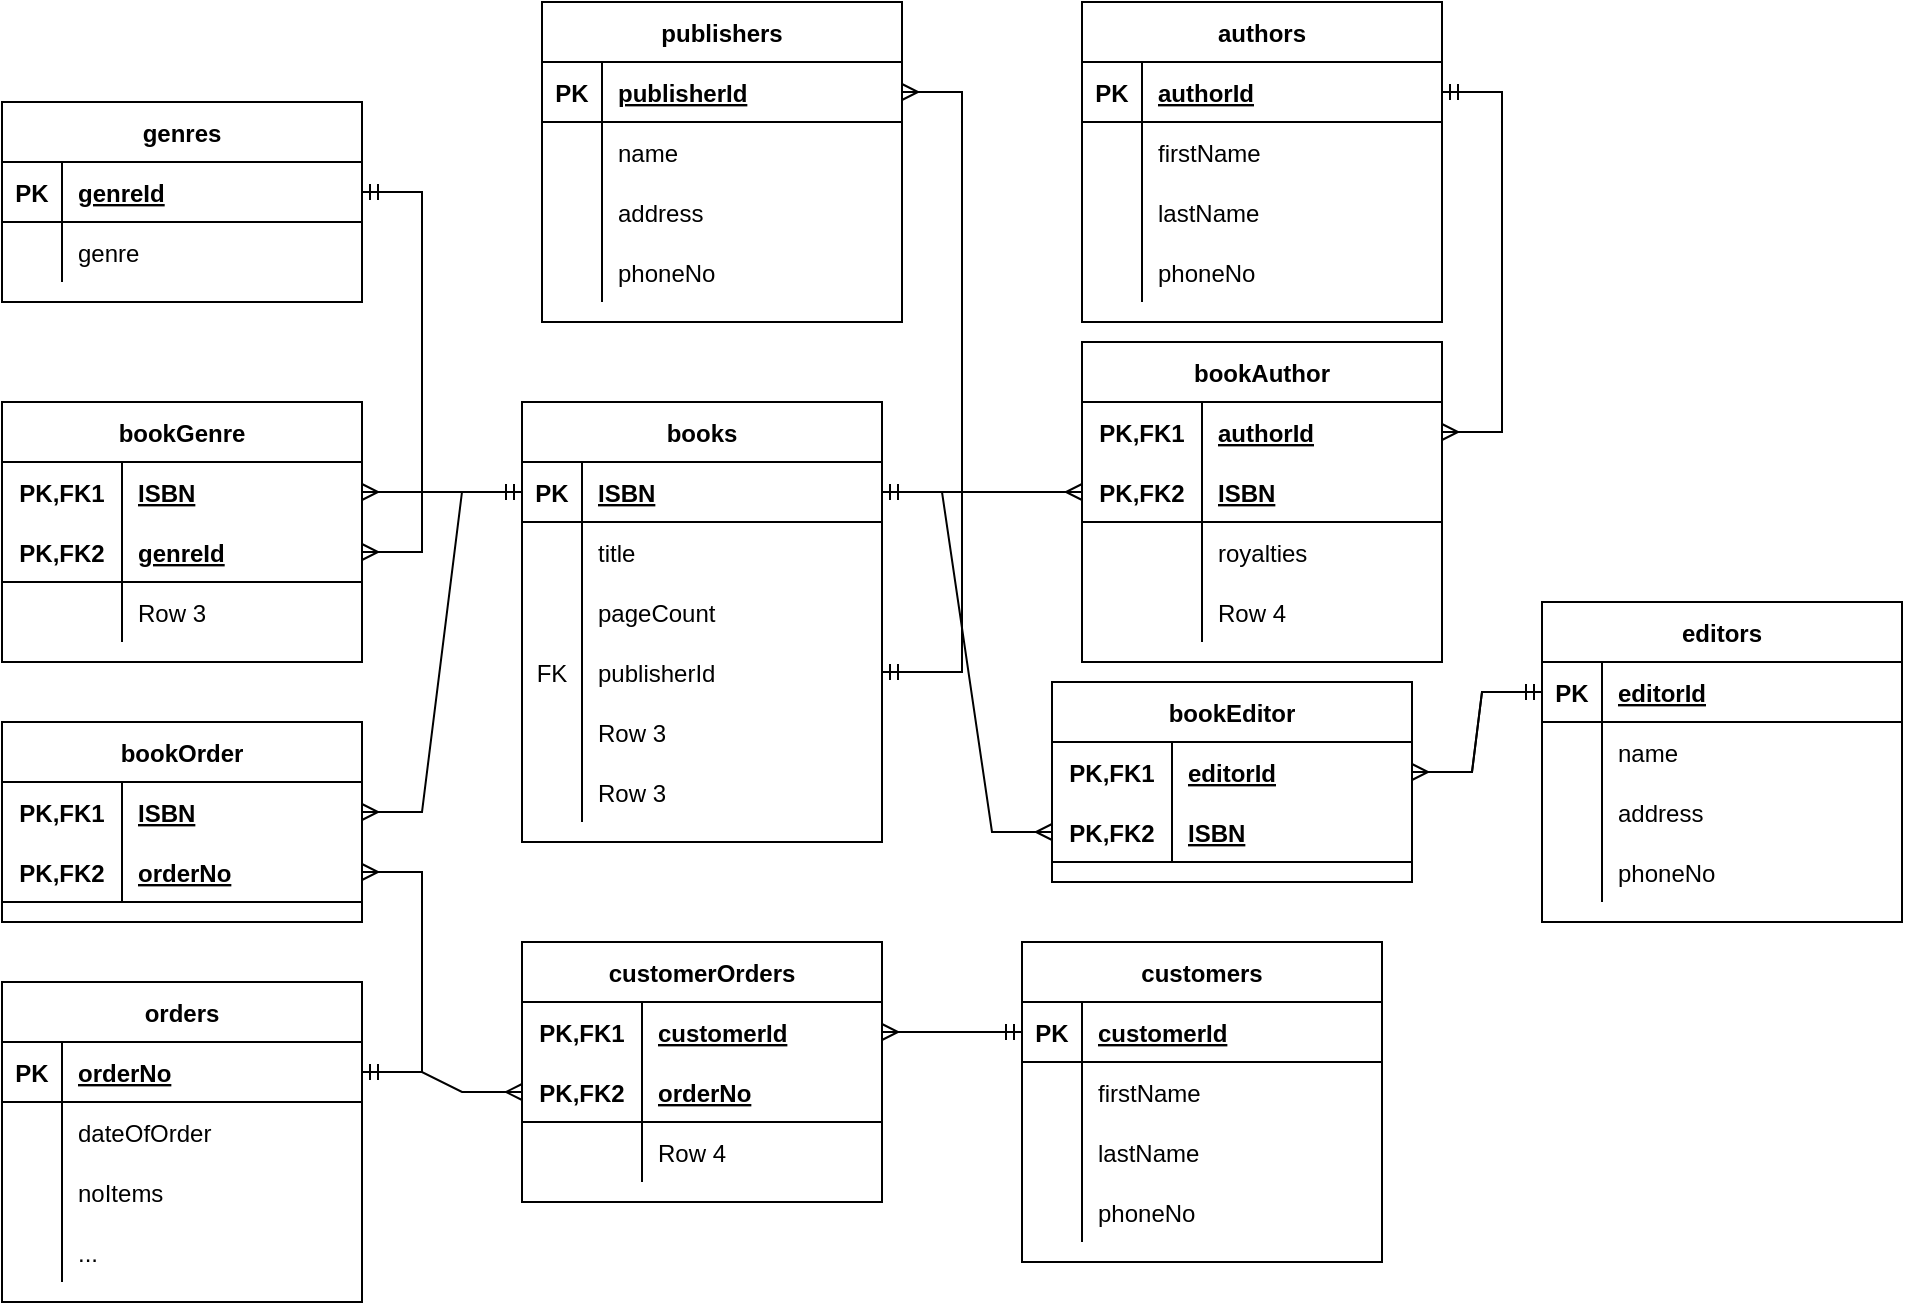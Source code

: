 <mxfile version="20.4.0" type="device"><diagram id="wAMEEIq4_KJsQTWnJKNp" name="Page-1"><mxGraphModel dx="1426" dy="712" grid="1" gridSize="10" guides="1" tooltips="1" connect="1" arrows="1" fold="1" page="1" pageScale="1" pageWidth="1100" pageHeight="850" math="0" shadow="0"><root><mxCell id="0"/><mxCell id="1" parent="0"/><mxCell id="EEkucBFBvDQunky5Uyx8-7" value="genres" style="shape=table;startSize=30;container=1;collapsible=1;childLayout=tableLayout;fixedRows=1;rowLines=0;fontStyle=1;align=center;resizeLast=1;" parent="1" vertex="1"><mxGeometry x="110" y="120" width="180" height="100" as="geometry"/></mxCell><mxCell id="EEkucBFBvDQunky5Uyx8-8" value="" style="shape=tableRow;horizontal=0;startSize=0;swimlaneHead=0;swimlaneBody=0;fillColor=none;collapsible=0;dropTarget=0;points=[[0,0.5],[1,0.5]];portConstraint=eastwest;top=0;left=0;right=0;bottom=1;" parent="EEkucBFBvDQunky5Uyx8-7" vertex="1"><mxGeometry y="30" width="180" height="30" as="geometry"/></mxCell><mxCell id="EEkucBFBvDQunky5Uyx8-9" value="PK" style="shape=partialRectangle;connectable=0;fillColor=none;top=0;left=0;bottom=0;right=0;fontStyle=1;overflow=hidden;" parent="EEkucBFBvDQunky5Uyx8-8" vertex="1"><mxGeometry width="30" height="30" as="geometry"><mxRectangle width="30" height="30" as="alternateBounds"/></mxGeometry></mxCell><mxCell id="EEkucBFBvDQunky5Uyx8-10" value="genreId" style="shape=partialRectangle;connectable=0;fillColor=none;top=0;left=0;bottom=0;right=0;align=left;spacingLeft=6;fontStyle=5;overflow=hidden;" parent="EEkucBFBvDQunky5Uyx8-8" vertex="1"><mxGeometry x="30" width="150" height="30" as="geometry"><mxRectangle width="150" height="30" as="alternateBounds"/></mxGeometry></mxCell><mxCell id="EEkucBFBvDQunky5Uyx8-11" value="" style="shape=tableRow;horizontal=0;startSize=0;swimlaneHead=0;swimlaneBody=0;fillColor=none;collapsible=0;dropTarget=0;points=[[0,0.5],[1,0.5]];portConstraint=eastwest;top=0;left=0;right=0;bottom=0;" parent="EEkucBFBvDQunky5Uyx8-7" vertex="1"><mxGeometry y="60" width="180" height="30" as="geometry"/></mxCell><mxCell id="EEkucBFBvDQunky5Uyx8-12" value="" style="shape=partialRectangle;connectable=0;fillColor=none;top=0;left=0;bottom=0;right=0;editable=1;overflow=hidden;" parent="EEkucBFBvDQunky5Uyx8-11" vertex="1"><mxGeometry width="30" height="30" as="geometry"><mxRectangle width="30" height="30" as="alternateBounds"/></mxGeometry></mxCell><mxCell id="EEkucBFBvDQunky5Uyx8-13" value="genre" style="shape=partialRectangle;connectable=0;fillColor=none;top=0;left=0;bottom=0;right=0;align=left;spacingLeft=6;overflow=hidden;" parent="EEkucBFBvDQunky5Uyx8-11" vertex="1"><mxGeometry x="30" width="150" height="30" as="geometry"><mxRectangle width="150" height="30" as="alternateBounds"/></mxGeometry></mxCell><mxCell id="EEkucBFBvDQunky5Uyx8-21" value="books" style="shape=table;startSize=30;container=1;collapsible=1;childLayout=tableLayout;fixedRows=1;rowLines=0;fontStyle=1;align=center;resizeLast=1;" parent="1" vertex="1"><mxGeometry x="370" y="270" width="180" height="220" as="geometry"/></mxCell><mxCell id="EEkucBFBvDQunky5Uyx8-22" value="" style="shape=tableRow;horizontal=0;startSize=0;swimlaneHead=0;swimlaneBody=0;fillColor=none;collapsible=0;dropTarget=0;points=[[0,0.5],[1,0.5]];portConstraint=eastwest;top=0;left=0;right=0;bottom=1;" parent="EEkucBFBvDQunky5Uyx8-21" vertex="1"><mxGeometry y="30" width="180" height="30" as="geometry"/></mxCell><mxCell id="EEkucBFBvDQunky5Uyx8-23" value="PK" style="shape=partialRectangle;connectable=0;fillColor=none;top=0;left=0;bottom=0;right=0;fontStyle=1;overflow=hidden;" parent="EEkucBFBvDQunky5Uyx8-22" vertex="1"><mxGeometry width="30" height="30" as="geometry"><mxRectangle width="30" height="30" as="alternateBounds"/></mxGeometry></mxCell><mxCell id="EEkucBFBvDQunky5Uyx8-24" value="ISBN" style="shape=partialRectangle;connectable=0;fillColor=none;top=0;left=0;bottom=0;right=0;align=left;spacingLeft=6;fontStyle=5;overflow=hidden;" parent="EEkucBFBvDQunky5Uyx8-22" vertex="1"><mxGeometry x="30" width="150" height="30" as="geometry"><mxRectangle width="150" height="30" as="alternateBounds"/></mxGeometry></mxCell><mxCell id="EEkucBFBvDQunky5Uyx8-25" value="" style="shape=tableRow;horizontal=0;startSize=0;swimlaneHead=0;swimlaneBody=0;fillColor=none;collapsible=0;dropTarget=0;points=[[0,0.5],[1,0.5]];portConstraint=eastwest;top=0;left=0;right=0;bottom=0;" parent="EEkucBFBvDQunky5Uyx8-21" vertex="1"><mxGeometry y="60" width="180" height="30" as="geometry"/></mxCell><mxCell id="EEkucBFBvDQunky5Uyx8-26" value="" style="shape=partialRectangle;connectable=0;fillColor=none;top=0;left=0;bottom=0;right=0;editable=1;overflow=hidden;" parent="EEkucBFBvDQunky5Uyx8-25" vertex="1"><mxGeometry width="30" height="30" as="geometry"><mxRectangle width="30" height="30" as="alternateBounds"/></mxGeometry></mxCell><mxCell id="EEkucBFBvDQunky5Uyx8-27" value="title" style="shape=partialRectangle;connectable=0;fillColor=none;top=0;left=0;bottom=0;right=0;align=left;spacingLeft=6;overflow=hidden;" parent="EEkucBFBvDQunky5Uyx8-25" vertex="1"><mxGeometry x="30" width="150" height="30" as="geometry"><mxRectangle width="150" height="30" as="alternateBounds"/></mxGeometry></mxCell><mxCell id="EEkucBFBvDQunky5Uyx8-28" value="" style="shape=tableRow;horizontal=0;startSize=0;swimlaneHead=0;swimlaneBody=0;fillColor=none;collapsible=0;dropTarget=0;points=[[0,0.5],[1,0.5]];portConstraint=eastwest;top=0;left=0;right=0;bottom=0;" parent="EEkucBFBvDQunky5Uyx8-21" vertex="1"><mxGeometry y="90" width="180" height="30" as="geometry"/></mxCell><mxCell id="EEkucBFBvDQunky5Uyx8-29" value="" style="shape=partialRectangle;connectable=0;fillColor=none;top=0;left=0;bottom=0;right=0;editable=1;overflow=hidden;" parent="EEkucBFBvDQunky5Uyx8-28" vertex="1"><mxGeometry width="30" height="30" as="geometry"><mxRectangle width="30" height="30" as="alternateBounds"/></mxGeometry></mxCell><mxCell id="EEkucBFBvDQunky5Uyx8-30" value="pageCount" style="shape=partialRectangle;connectable=0;fillColor=none;top=0;left=0;bottom=0;right=0;align=left;spacingLeft=6;overflow=hidden;" parent="EEkucBFBvDQunky5Uyx8-28" vertex="1"><mxGeometry x="30" width="150" height="30" as="geometry"><mxRectangle width="150" height="30" as="alternateBounds"/></mxGeometry></mxCell><mxCell id="EEkucBFBvDQunky5Uyx8-31" value="" style="shape=tableRow;horizontal=0;startSize=0;swimlaneHead=0;swimlaneBody=0;fillColor=none;collapsible=0;dropTarget=0;points=[[0,0.5],[1,0.5]];portConstraint=eastwest;top=0;left=0;right=0;bottom=0;" parent="EEkucBFBvDQunky5Uyx8-21" vertex="1"><mxGeometry y="120" width="180" height="30" as="geometry"/></mxCell><mxCell id="EEkucBFBvDQunky5Uyx8-32" value="FK" style="shape=partialRectangle;connectable=0;fillColor=none;top=0;left=0;bottom=0;right=0;editable=1;overflow=hidden;" parent="EEkucBFBvDQunky5Uyx8-31" vertex="1"><mxGeometry width="30" height="30" as="geometry"><mxRectangle width="30" height="30" as="alternateBounds"/></mxGeometry></mxCell><mxCell id="EEkucBFBvDQunky5Uyx8-33" value="publisherId" style="shape=partialRectangle;connectable=0;fillColor=none;top=0;left=0;bottom=0;right=0;align=left;spacingLeft=6;overflow=hidden;" parent="EEkucBFBvDQunky5Uyx8-31" vertex="1"><mxGeometry x="30" width="150" height="30" as="geometry"><mxRectangle width="150" height="30" as="alternateBounds"/></mxGeometry></mxCell><mxCell id="EEkucBFBvDQunky5Uyx8-35" value="" style="shape=tableRow;horizontal=0;startSize=0;swimlaneHead=0;swimlaneBody=0;fillColor=none;collapsible=0;dropTarget=0;points=[[0,0.5],[1,0.5]];portConstraint=eastwest;top=0;left=0;right=0;bottom=0;" parent="EEkucBFBvDQunky5Uyx8-21" vertex="1"><mxGeometry y="150" width="180" height="30" as="geometry"/></mxCell><mxCell id="EEkucBFBvDQunky5Uyx8-36" value="" style="shape=partialRectangle;connectable=0;fillColor=none;top=0;left=0;bottom=0;right=0;editable=1;overflow=hidden;" parent="EEkucBFBvDQunky5Uyx8-35" vertex="1"><mxGeometry width="30" height="30" as="geometry"><mxRectangle width="30" height="30" as="alternateBounds"/></mxGeometry></mxCell><mxCell id="EEkucBFBvDQunky5Uyx8-37" value="Row 3" style="shape=partialRectangle;connectable=0;fillColor=none;top=0;left=0;bottom=0;right=0;align=left;spacingLeft=6;overflow=hidden;" parent="EEkucBFBvDQunky5Uyx8-35" vertex="1"><mxGeometry x="30" width="150" height="30" as="geometry"><mxRectangle width="150" height="30" as="alternateBounds"/></mxGeometry></mxCell><mxCell id="EEkucBFBvDQunky5Uyx8-38" value="" style="shape=tableRow;horizontal=0;startSize=0;swimlaneHead=0;swimlaneBody=0;fillColor=none;collapsible=0;dropTarget=0;points=[[0,0.5],[1,0.5]];portConstraint=eastwest;top=0;left=0;right=0;bottom=0;" parent="EEkucBFBvDQunky5Uyx8-21" vertex="1"><mxGeometry y="180" width="180" height="30" as="geometry"/></mxCell><mxCell id="EEkucBFBvDQunky5Uyx8-39" value="" style="shape=partialRectangle;connectable=0;fillColor=none;top=0;left=0;bottom=0;right=0;editable=1;overflow=hidden;" parent="EEkucBFBvDQunky5Uyx8-38" vertex="1"><mxGeometry width="30" height="30" as="geometry"><mxRectangle width="30" height="30" as="alternateBounds"/></mxGeometry></mxCell><mxCell id="EEkucBFBvDQunky5Uyx8-40" value="Row 3" style="shape=partialRectangle;connectable=0;fillColor=none;top=0;left=0;bottom=0;right=0;align=left;spacingLeft=6;overflow=hidden;" parent="EEkucBFBvDQunky5Uyx8-38" vertex="1"><mxGeometry x="30" width="150" height="30" as="geometry"><mxRectangle width="150" height="30" as="alternateBounds"/></mxGeometry></mxCell><mxCell id="EEkucBFBvDQunky5Uyx8-41" value="publishers" style="shape=table;startSize=30;container=1;collapsible=1;childLayout=tableLayout;fixedRows=1;rowLines=0;fontStyle=1;align=center;resizeLast=1;" parent="1" vertex="1"><mxGeometry x="380" y="70" width="180" height="160" as="geometry"/></mxCell><mxCell id="EEkucBFBvDQunky5Uyx8-42" value="" style="shape=tableRow;horizontal=0;startSize=0;swimlaneHead=0;swimlaneBody=0;fillColor=none;collapsible=0;dropTarget=0;points=[[0,0.5],[1,0.5]];portConstraint=eastwest;top=0;left=0;right=0;bottom=1;" parent="EEkucBFBvDQunky5Uyx8-41" vertex="1"><mxGeometry y="30" width="180" height="30" as="geometry"/></mxCell><mxCell id="EEkucBFBvDQunky5Uyx8-43" value="PK" style="shape=partialRectangle;connectable=0;fillColor=none;top=0;left=0;bottom=0;right=0;fontStyle=1;overflow=hidden;" parent="EEkucBFBvDQunky5Uyx8-42" vertex="1"><mxGeometry width="30" height="30" as="geometry"><mxRectangle width="30" height="30" as="alternateBounds"/></mxGeometry></mxCell><mxCell id="EEkucBFBvDQunky5Uyx8-44" value="publisherId" style="shape=partialRectangle;connectable=0;fillColor=none;top=0;left=0;bottom=0;right=0;align=left;spacingLeft=6;fontStyle=5;overflow=hidden;" parent="EEkucBFBvDQunky5Uyx8-42" vertex="1"><mxGeometry x="30" width="150" height="30" as="geometry"><mxRectangle width="150" height="30" as="alternateBounds"/></mxGeometry></mxCell><mxCell id="EEkucBFBvDQunky5Uyx8-45" value="" style="shape=tableRow;horizontal=0;startSize=0;swimlaneHead=0;swimlaneBody=0;fillColor=none;collapsible=0;dropTarget=0;points=[[0,0.5],[1,0.5]];portConstraint=eastwest;top=0;left=0;right=0;bottom=0;" parent="EEkucBFBvDQunky5Uyx8-41" vertex="1"><mxGeometry y="60" width="180" height="30" as="geometry"/></mxCell><mxCell id="EEkucBFBvDQunky5Uyx8-46" value="" style="shape=partialRectangle;connectable=0;fillColor=none;top=0;left=0;bottom=0;right=0;editable=1;overflow=hidden;" parent="EEkucBFBvDQunky5Uyx8-45" vertex="1"><mxGeometry width="30" height="30" as="geometry"><mxRectangle width="30" height="30" as="alternateBounds"/></mxGeometry></mxCell><mxCell id="EEkucBFBvDQunky5Uyx8-47" value="name" style="shape=partialRectangle;connectable=0;fillColor=none;top=0;left=0;bottom=0;right=0;align=left;spacingLeft=6;overflow=hidden;" parent="EEkucBFBvDQunky5Uyx8-45" vertex="1"><mxGeometry x="30" width="150" height="30" as="geometry"><mxRectangle width="150" height="30" as="alternateBounds"/></mxGeometry></mxCell><mxCell id="EEkucBFBvDQunky5Uyx8-48" value="" style="shape=tableRow;horizontal=0;startSize=0;swimlaneHead=0;swimlaneBody=0;fillColor=none;collapsible=0;dropTarget=0;points=[[0,0.5],[1,0.5]];portConstraint=eastwest;top=0;left=0;right=0;bottom=0;" parent="EEkucBFBvDQunky5Uyx8-41" vertex="1"><mxGeometry y="90" width="180" height="30" as="geometry"/></mxCell><mxCell id="EEkucBFBvDQunky5Uyx8-49" value="" style="shape=partialRectangle;connectable=0;fillColor=none;top=0;left=0;bottom=0;right=0;editable=1;overflow=hidden;" parent="EEkucBFBvDQunky5Uyx8-48" vertex="1"><mxGeometry width="30" height="30" as="geometry"><mxRectangle width="30" height="30" as="alternateBounds"/></mxGeometry></mxCell><mxCell id="EEkucBFBvDQunky5Uyx8-50" value="address" style="shape=partialRectangle;connectable=0;fillColor=none;top=0;left=0;bottom=0;right=0;align=left;spacingLeft=6;overflow=hidden;" parent="EEkucBFBvDQunky5Uyx8-48" vertex="1"><mxGeometry x="30" width="150" height="30" as="geometry"><mxRectangle width="150" height="30" as="alternateBounds"/></mxGeometry></mxCell><mxCell id="EEkucBFBvDQunky5Uyx8-51" value="" style="shape=tableRow;horizontal=0;startSize=0;swimlaneHead=0;swimlaneBody=0;fillColor=none;collapsible=0;dropTarget=0;points=[[0,0.5],[1,0.5]];portConstraint=eastwest;top=0;left=0;right=0;bottom=0;" parent="EEkucBFBvDQunky5Uyx8-41" vertex="1"><mxGeometry y="120" width="180" height="30" as="geometry"/></mxCell><mxCell id="EEkucBFBvDQunky5Uyx8-52" value="" style="shape=partialRectangle;connectable=0;fillColor=none;top=0;left=0;bottom=0;right=0;editable=1;overflow=hidden;" parent="EEkucBFBvDQunky5Uyx8-51" vertex="1"><mxGeometry width="30" height="30" as="geometry"><mxRectangle width="30" height="30" as="alternateBounds"/></mxGeometry></mxCell><mxCell id="EEkucBFBvDQunky5Uyx8-53" value="phoneNo" style="shape=partialRectangle;connectable=0;fillColor=none;top=0;left=0;bottom=0;right=0;align=left;spacingLeft=6;overflow=hidden;" parent="EEkucBFBvDQunky5Uyx8-51" vertex="1"><mxGeometry x="30" width="150" height="30" as="geometry"><mxRectangle width="150" height="30" as="alternateBounds"/></mxGeometry></mxCell><mxCell id="EEkucBFBvDQunky5Uyx8-54" value="bookGenre" style="shape=table;startSize=30;container=1;collapsible=1;childLayout=tableLayout;fixedRows=1;rowLines=0;fontStyle=1;align=center;resizeLast=1;" parent="1" vertex="1"><mxGeometry x="110" y="270" width="180" height="130" as="geometry"/></mxCell><mxCell id="EEkucBFBvDQunky5Uyx8-55" value="" style="shape=tableRow;horizontal=0;startSize=0;swimlaneHead=0;swimlaneBody=0;fillColor=none;collapsible=0;dropTarget=0;points=[[0,0.5],[1,0.5]];portConstraint=eastwest;top=0;left=0;right=0;bottom=0;" parent="EEkucBFBvDQunky5Uyx8-54" vertex="1"><mxGeometry y="30" width="180" height="30" as="geometry"/></mxCell><mxCell id="EEkucBFBvDQunky5Uyx8-56" value="PK,FK1" style="shape=partialRectangle;connectable=0;fillColor=none;top=0;left=0;bottom=0;right=0;fontStyle=1;overflow=hidden;" parent="EEkucBFBvDQunky5Uyx8-55" vertex="1"><mxGeometry width="60" height="30" as="geometry"><mxRectangle width="60" height="30" as="alternateBounds"/></mxGeometry></mxCell><mxCell id="EEkucBFBvDQunky5Uyx8-57" value="ISBN" style="shape=partialRectangle;connectable=0;fillColor=none;top=0;left=0;bottom=0;right=0;align=left;spacingLeft=6;fontStyle=5;overflow=hidden;" parent="EEkucBFBvDQunky5Uyx8-55" vertex="1"><mxGeometry x="60" width="120" height="30" as="geometry"><mxRectangle width="120" height="30" as="alternateBounds"/></mxGeometry></mxCell><mxCell id="EEkucBFBvDQunky5Uyx8-58" value="" style="shape=tableRow;horizontal=0;startSize=0;swimlaneHead=0;swimlaneBody=0;fillColor=none;collapsible=0;dropTarget=0;points=[[0,0.5],[1,0.5]];portConstraint=eastwest;top=0;left=0;right=0;bottom=1;" parent="EEkucBFBvDQunky5Uyx8-54" vertex="1"><mxGeometry y="60" width="180" height="30" as="geometry"/></mxCell><mxCell id="EEkucBFBvDQunky5Uyx8-59" value="PK,FK2" style="shape=partialRectangle;connectable=0;fillColor=none;top=0;left=0;bottom=0;right=0;fontStyle=1;overflow=hidden;" parent="EEkucBFBvDQunky5Uyx8-58" vertex="1"><mxGeometry width="60" height="30" as="geometry"><mxRectangle width="60" height="30" as="alternateBounds"/></mxGeometry></mxCell><mxCell id="EEkucBFBvDQunky5Uyx8-60" value="genreId" style="shape=partialRectangle;connectable=0;fillColor=none;top=0;left=0;bottom=0;right=0;align=left;spacingLeft=6;fontStyle=5;overflow=hidden;" parent="EEkucBFBvDQunky5Uyx8-58" vertex="1"><mxGeometry x="60" width="120" height="30" as="geometry"><mxRectangle width="120" height="30" as="alternateBounds"/></mxGeometry></mxCell><mxCell id="EEkucBFBvDQunky5Uyx8-61" value="" style="shape=tableRow;horizontal=0;startSize=0;swimlaneHead=0;swimlaneBody=0;fillColor=none;collapsible=0;dropTarget=0;points=[[0,0.5],[1,0.5]];portConstraint=eastwest;top=0;left=0;right=0;bottom=0;" parent="EEkucBFBvDQunky5Uyx8-54" vertex="1"><mxGeometry y="90" width="180" height="30" as="geometry"/></mxCell><mxCell id="EEkucBFBvDQunky5Uyx8-62" value="" style="shape=partialRectangle;connectable=0;fillColor=none;top=0;left=0;bottom=0;right=0;editable=1;overflow=hidden;" parent="EEkucBFBvDQunky5Uyx8-61" vertex="1"><mxGeometry width="60" height="30" as="geometry"><mxRectangle width="60" height="30" as="alternateBounds"/></mxGeometry></mxCell><mxCell id="EEkucBFBvDQunky5Uyx8-63" value="Row 3" style="shape=partialRectangle;connectable=0;fillColor=none;top=0;left=0;bottom=0;right=0;align=left;spacingLeft=6;overflow=hidden;" parent="EEkucBFBvDQunky5Uyx8-61" vertex="1"><mxGeometry x="60" width="120" height="30" as="geometry"><mxRectangle width="120" height="30" as="alternateBounds"/></mxGeometry></mxCell><mxCell id="EEkucBFBvDQunky5Uyx8-72" value="" style="edgeStyle=entityRelationEdgeStyle;fontSize=12;html=1;endArrow=ERmandOne;rounded=0;exitX=1;exitY=0.5;exitDx=0;exitDy=0;" parent="1" source="EEkucBFBvDQunky5Uyx8-58" target="EEkucBFBvDQunky5Uyx8-8" edge="1"><mxGeometry width="100" height="100" relative="1" as="geometry"><mxPoint x="260" y="240" as="sourcePoint"/><mxPoint x="360" y="140" as="targetPoint"/></mxGeometry></mxCell><mxCell id="EEkucBFBvDQunky5Uyx8-74" value="" style="edgeStyle=entityRelationEdgeStyle;fontSize=12;html=1;endArrow=ERmany;rounded=0;" parent="1" source="EEkucBFBvDQunky5Uyx8-8" target="EEkucBFBvDQunky5Uyx8-58" edge="1"><mxGeometry width="100" height="100" relative="1" as="geometry"><mxPoint x="290" y="170" as="sourcePoint"/><mxPoint x="310" y="140" as="targetPoint"/></mxGeometry></mxCell><mxCell id="EEkucBFBvDQunky5Uyx8-75" value="" style="edgeStyle=entityRelationEdgeStyle;fontSize=12;html=1;endArrow=ERmany;rounded=0;" parent="1" source="EEkucBFBvDQunky5Uyx8-22" target="EEkucBFBvDQunky5Uyx8-55" edge="1"><mxGeometry width="100" height="100" relative="1" as="geometry"><mxPoint x="365" y="310" as="sourcePoint"/><mxPoint x="365" y="490" as="targetPoint"/></mxGeometry></mxCell><mxCell id="EEkucBFBvDQunky5Uyx8-76" value="" style="edgeStyle=entityRelationEdgeStyle;fontSize=12;html=1;endArrow=ERmandOne;rounded=0;" parent="1" source="EEkucBFBvDQunky5Uyx8-55" target="EEkucBFBvDQunky5Uyx8-22" edge="1"><mxGeometry width="100" height="100" relative="1" as="geometry"><mxPoint x="210" y="240" as="sourcePoint"/><mxPoint x="310" y="140" as="targetPoint"/></mxGeometry></mxCell><mxCell id="EEkucBFBvDQunky5Uyx8-77" value="customers" style="shape=table;startSize=30;container=1;collapsible=1;childLayout=tableLayout;fixedRows=1;rowLines=0;fontStyle=1;align=center;resizeLast=1;" parent="1" vertex="1"><mxGeometry x="620" y="540" width="180" height="160" as="geometry"/></mxCell><mxCell id="EEkucBFBvDQunky5Uyx8-78" value="" style="shape=tableRow;horizontal=0;startSize=0;swimlaneHead=0;swimlaneBody=0;fillColor=none;collapsible=0;dropTarget=0;points=[[0,0.5],[1,0.5]];portConstraint=eastwest;top=0;left=0;right=0;bottom=1;" parent="EEkucBFBvDQunky5Uyx8-77" vertex="1"><mxGeometry y="30" width="180" height="30" as="geometry"/></mxCell><mxCell id="EEkucBFBvDQunky5Uyx8-79" value="PK" style="shape=partialRectangle;connectable=0;fillColor=none;top=0;left=0;bottom=0;right=0;fontStyle=1;overflow=hidden;" parent="EEkucBFBvDQunky5Uyx8-78" vertex="1"><mxGeometry width="30" height="30" as="geometry"><mxRectangle width="30" height="30" as="alternateBounds"/></mxGeometry></mxCell><mxCell id="EEkucBFBvDQunky5Uyx8-80" value="customerId" style="shape=partialRectangle;connectable=0;fillColor=none;top=0;left=0;bottom=0;right=0;align=left;spacingLeft=6;fontStyle=5;overflow=hidden;" parent="EEkucBFBvDQunky5Uyx8-78" vertex="1"><mxGeometry x="30" width="150" height="30" as="geometry"><mxRectangle width="150" height="30" as="alternateBounds"/></mxGeometry></mxCell><mxCell id="EEkucBFBvDQunky5Uyx8-81" value="" style="shape=tableRow;horizontal=0;startSize=0;swimlaneHead=0;swimlaneBody=0;fillColor=none;collapsible=0;dropTarget=0;points=[[0,0.5],[1,0.5]];portConstraint=eastwest;top=0;left=0;right=0;bottom=0;" parent="EEkucBFBvDQunky5Uyx8-77" vertex="1"><mxGeometry y="60" width="180" height="30" as="geometry"/></mxCell><mxCell id="EEkucBFBvDQunky5Uyx8-82" value="" style="shape=partialRectangle;connectable=0;fillColor=none;top=0;left=0;bottom=0;right=0;editable=1;overflow=hidden;" parent="EEkucBFBvDQunky5Uyx8-81" vertex="1"><mxGeometry width="30" height="30" as="geometry"><mxRectangle width="30" height="30" as="alternateBounds"/></mxGeometry></mxCell><mxCell id="EEkucBFBvDQunky5Uyx8-83" value="firstName" style="shape=partialRectangle;connectable=0;fillColor=none;top=0;left=0;bottom=0;right=0;align=left;spacingLeft=6;overflow=hidden;" parent="EEkucBFBvDQunky5Uyx8-81" vertex="1"><mxGeometry x="30" width="150" height="30" as="geometry"><mxRectangle width="150" height="30" as="alternateBounds"/></mxGeometry></mxCell><mxCell id="EEkucBFBvDQunky5Uyx8-84" value="" style="shape=tableRow;horizontal=0;startSize=0;swimlaneHead=0;swimlaneBody=0;fillColor=none;collapsible=0;dropTarget=0;points=[[0,0.5],[1,0.5]];portConstraint=eastwest;top=0;left=0;right=0;bottom=0;" parent="EEkucBFBvDQunky5Uyx8-77" vertex="1"><mxGeometry y="90" width="180" height="30" as="geometry"/></mxCell><mxCell id="EEkucBFBvDQunky5Uyx8-85" value="" style="shape=partialRectangle;connectable=0;fillColor=none;top=0;left=0;bottom=0;right=0;editable=1;overflow=hidden;" parent="EEkucBFBvDQunky5Uyx8-84" vertex="1"><mxGeometry width="30" height="30" as="geometry"><mxRectangle width="30" height="30" as="alternateBounds"/></mxGeometry></mxCell><mxCell id="EEkucBFBvDQunky5Uyx8-86" value="lastName" style="shape=partialRectangle;connectable=0;fillColor=none;top=0;left=0;bottom=0;right=0;align=left;spacingLeft=6;overflow=hidden;" parent="EEkucBFBvDQunky5Uyx8-84" vertex="1"><mxGeometry x="30" width="150" height="30" as="geometry"><mxRectangle width="150" height="30" as="alternateBounds"/></mxGeometry></mxCell><mxCell id="EEkucBFBvDQunky5Uyx8-87" value="" style="shape=tableRow;horizontal=0;startSize=0;swimlaneHead=0;swimlaneBody=0;fillColor=none;collapsible=0;dropTarget=0;points=[[0,0.5],[1,0.5]];portConstraint=eastwest;top=0;left=0;right=0;bottom=0;" parent="EEkucBFBvDQunky5Uyx8-77" vertex="1"><mxGeometry y="120" width="180" height="30" as="geometry"/></mxCell><mxCell id="EEkucBFBvDQunky5Uyx8-88" value="" style="shape=partialRectangle;connectable=0;fillColor=none;top=0;left=0;bottom=0;right=0;editable=1;overflow=hidden;" parent="EEkucBFBvDQunky5Uyx8-87" vertex="1"><mxGeometry width="30" height="30" as="geometry"><mxRectangle width="30" height="30" as="alternateBounds"/></mxGeometry></mxCell><mxCell id="EEkucBFBvDQunky5Uyx8-89" value="phoneNo" style="shape=partialRectangle;connectable=0;fillColor=none;top=0;left=0;bottom=0;right=0;align=left;spacingLeft=6;overflow=hidden;" parent="EEkucBFBvDQunky5Uyx8-87" vertex="1"><mxGeometry x="30" width="150" height="30" as="geometry"><mxRectangle width="150" height="30" as="alternateBounds"/></mxGeometry></mxCell><mxCell id="EEkucBFBvDQunky5Uyx8-93" value="customerOrders" style="shape=table;startSize=30;container=1;collapsible=1;childLayout=tableLayout;fixedRows=1;rowLines=0;fontStyle=1;align=center;resizeLast=1;" parent="1" vertex="1"><mxGeometry x="370" y="540" width="180" height="130" as="geometry"/></mxCell><mxCell id="EEkucBFBvDQunky5Uyx8-94" value="" style="shape=tableRow;horizontal=0;startSize=0;swimlaneHead=0;swimlaneBody=0;fillColor=none;collapsible=0;dropTarget=0;points=[[0,0.5],[1,0.5]];portConstraint=eastwest;top=0;left=0;right=0;bottom=0;" parent="EEkucBFBvDQunky5Uyx8-93" vertex="1"><mxGeometry y="30" width="180" height="30" as="geometry"/></mxCell><mxCell id="EEkucBFBvDQunky5Uyx8-95" value="PK,FK1" style="shape=partialRectangle;connectable=0;fillColor=none;top=0;left=0;bottom=0;right=0;fontStyle=1;overflow=hidden;" parent="EEkucBFBvDQunky5Uyx8-94" vertex="1"><mxGeometry width="60" height="30" as="geometry"><mxRectangle width="60" height="30" as="alternateBounds"/></mxGeometry></mxCell><mxCell id="EEkucBFBvDQunky5Uyx8-96" value="customerId" style="shape=partialRectangle;connectable=0;fillColor=none;top=0;left=0;bottom=0;right=0;align=left;spacingLeft=6;fontStyle=5;overflow=hidden;" parent="EEkucBFBvDQunky5Uyx8-94" vertex="1"><mxGeometry x="60" width="120" height="30" as="geometry"><mxRectangle width="120" height="30" as="alternateBounds"/></mxGeometry></mxCell><mxCell id="EEkucBFBvDQunky5Uyx8-97" value="" style="shape=tableRow;horizontal=0;startSize=0;swimlaneHead=0;swimlaneBody=0;fillColor=none;collapsible=0;dropTarget=0;points=[[0,0.5],[1,0.5]];portConstraint=eastwest;top=0;left=0;right=0;bottom=1;" parent="EEkucBFBvDQunky5Uyx8-93" vertex="1"><mxGeometry y="60" width="180" height="30" as="geometry"/></mxCell><mxCell id="EEkucBFBvDQunky5Uyx8-98" value="PK,FK2" style="shape=partialRectangle;connectable=0;fillColor=none;top=0;left=0;bottom=0;right=0;fontStyle=1;overflow=hidden;" parent="EEkucBFBvDQunky5Uyx8-97" vertex="1"><mxGeometry width="60" height="30" as="geometry"><mxRectangle width="60" height="30" as="alternateBounds"/></mxGeometry></mxCell><mxCell id="EEkucBFBvDQunky5Uyx8-99" value="orderNo" style="shape=partialRectangle;connectable=0;fillColor=none;top=0;left=0;bottom=0;right=0;align=left;spacingLeft=6;fontStyle=5;overflow=hidden;" parent="EEkucBFBvDQunky5Uyx8-97" vertex="1"><mxGeometry x="60" width="120" height="30" as="geometry"><mxRectangle width="120" height="30" as="alternateBounds"/></mxGeometry></mxCell><mxCell id="EEkucBFBvDQunky5Uyx8-103" value="" style="shape=tableRow;horizontal=0;startSize=0;swimlaneHead=0;swimlaneBody=0;fillColor=none;collapsible=0;dropTarget=0;points=[[0,0.5],[1,0.5]];portConstraint=eastwest;top=0;left=0;right=0;bottom=0;" parent="EEkucBFBvDQunky5Uyx8-93" vertex="1"><mxGeometry y="90" width="180" height="30" as="geometry"/></mxCell><mxCell id="EEkucBFBvDQunky5Uyx8-104" value="" style="shape=partialRectangle;connectable=0;fillColor=none;top=0;left=0;bottom=0;right=0;editable=1;overflow=hidden;" parent="EEkucBFBvDQunky5Uyx8-103" vertex="1"><mxGeometry width="60" height="30" as="geometry"><mxRectangle width="60" height="30" as="alternateBounds"/></mxGeometry></mxCell><mxCell id="EEkucBFBvDQunky5Uyx8-105" value="Row 4" style="shape=partialRectangle;connectable=0;fillColor=none;top=0;left=0;bottom=0;right=0;align=left;spacingLeft=6;overflow=hidden;" parent="EEkucBFBvDQunky5Uyx8-103" vertex="1"><mxGeometry x="60" width="120" height="30" as="geometry"><mxRectangle width="120" height="30" as="alternateBounds"/></mxGeometry></mxCell><mxCell id="EEkucBFBvDQunky5Uyx8-108" value="" style="edgeStyle=entityRelationEdgeStyle;fontSize=12;html=1;endArrow=ERmandOne;rounded=0;" parent="1" source="EEkucBFBvDQunky5Uyx8-94" target="EEkucBFBvDQunky5Uyx8-78" edge="1"><mxGeometry width="100" height="100" relative="1" as="geometry"><mxPoint x="710" y="190" as="sourcePoint"/><mxPoint x="605" as="targetPoint"/></mxGeometry></mxCell><mxCell id="EEkucBFBvDQunky5Uyx8-109" value="" style="edgeStyle=entityRelationEdgeStyle;fontSize=12;html=1;endArrow=ERmany;rounded=0;exitX=0;exitY=0.5;exitDx=0;exitDy=0;" parent="1" source="EEkucBFBvDQunky5Uyx8-78" target="EEkucBFBvDQunky5Uyx8-94" edge="1"><mxGeometry width="100" height="100" relative="1" as="geometry"><mxPoint x="605" as="sourcePoint"/><mxPoint x="605" y="180" as="targetPoint"/></mxGeometry></mxCell><mxCell id="EEkucBFBvDQunky5Uyx8-110" value="bookOrder" style="shape=table;startSize=30;container=1;collapsible=1;childLayout=tableLayout;fixedRows=1;rowLines=0;fontStyle=1;align=center;resizeLast=1;" parent="1" vertex="1"><mxGeometry x="110" y="430" width="180" height="100" as="geometry"/></mxCell><mxCell id="EEkucBFBvDQunky5Uyx8-111" value="" style="shape=tableRow;horizontal=0;startSize=0;swimlaneHead=0;swimlaneBody=0;fillColor=none;collapsible=0;dropTarget=0;points=[[0,0.5],[1,0.5]];portConstraint=eastwest;top=0;left=0;right=0;bottom=0;" parent="EEkucBFBvDQunky5Uyx8-110" vertex="1"><mxGeometry y="30" width="180" height="30" as="geometry"/></mxCell><mxCell id="EEkucBFBvDQunky5Uyx8-112" value="PK,FK1" style="shape=partialRectangle;connectable=0;fillColor=none;top=0;left=0;bottom=0;right=0;fontStyle=1;overflow=hidden;" parent="EEkucBFBvDQunky5Uyx8-111" vertex="1"><mxGeometry width="60" height="30" as="geometry"><mxRectangle width="60" height="30" as="alternateBounds"/></mxGeometry></mxCell><mxCell id="EEkucBFBvDQunky5Uyx8-113" value="ISBN" style="shape=partialRectangle;connectable=0;fillColor=none;top=0;left=0;bottom=0;right=0;align=left;spacingLeft=6;fontStyle=5;overflow=hidden;" parent="EEkucBFBvDQunky5Uyx8-111" vertex="1"><mxGeometry x="60" width="120" height="30" as="geometry"><mxRectangle width="120" height="30" as="alternateBounds"/></mxGeometry></mxCell><mxCell id="EEkucBFBvDQunky5Uyx8-114" value="" style="shape=tableRow;horizontal=0;startSize=0;swimlaneHead=0;swimlaneBody=0;fillColor=none;collapsible=0;dropTarget=0;points=[[0,0.5],[1,0.5]];portConstraint=eastwest;top=0;left=0;right=0;bottom=1;" parent="EEkucBFBvDQunky5Uyx8-110" vertex="1"><mxGeometry y="60" width="180" height="30" as="geometry"/></mxCell><mxCell id="EEkucBFBvDQunky5Uyx8-115" value="PK,FK2" style="shape=partialRectangle;connectable=0;fillColor=none;top=0;left=0;bottom=0;right=0;fontStyle=1;overflow=hidden;" parent="EEkucBFBvDQunky5Uyx8-114" vertex="1"><mxGeometry width="60" height="30" as="geometry"><mxRectangle width="60" height="30" as="alternateBounds"/></mxGeometry></mxCell><mxCell id="EEkucBFBvDQunky5Uyx8-116" value="orderNo" style="shape=partialRectangle;connectable=0;fillColor=none;top=0;left=0;bottom=0;right=0;align=left;spacingLeft=6;fontStyle=5;overflow=hidden;" parent="EEkucBFBvDQunky5Uyx8-114" vertex="1"><mxGeometry x="60" width="120" height="30" as="geometry"><mxRectangle width="120" height="30" as="alternateBounds"/></mxGeometry></mxCell><mxCell id="EEkucBFBvDQunky5Uyx8-124" value="" style="edgeStyle=entityRelationEdgeStyle;fontSize=12;html=1;endArrow=ERmany;rounded=0;" parent="1" source="EEkucBFBvDQunky5Uyx8-22" target="EEkucBFBvDQunky5Uyx8-111" edge="1"><mxGeometry width="100" height="100" relative="1" as="geometry"><mxPoint x="470" y="580" as="sourcePoint"/><mxPoint x="310" y="660" as="targetPoint"/></mxGeometry></mxCell><mxCell id="EEkucBFBvDQunky5Uyx8-127" value="" style="edgeStyle=entityRelationEdgeStyle;fontSize=12;html=1;endArrow=ERmandOne;rounded=0;" parent="1" source="EEkucBFBvDQunky5Uyx8-42" target="EEkucBFBvDQunky5Uyx8-31" edge="1"><mxGeometry width="100" height="100" relative="1" as="geometry"><mxPoint x="680" y="200" as="sourcePoint"/><mxPoint x="740" y="200" as="targetPoint"/></mxGeometry></mxCell><mxCell id="EEkucBFBvDQunky5Uyx8-128" value="" style="edgeStyle=entityRelationEdgeStyle;fontSize=12;html=1;endArrow=ERmany;rounded=0;" parent="1" source="EEkucBFBvDQunky5Uyx8-31" target="EEkucBFBvDQunky5Uyx8-42" edge="1"><mxGeometry width="100" height="100" relative="1" as="geometry"><mxPoint x="690" y="300" as="sourcePoint"/><mxPoint x="670" y="140" as="targetPoint"/></mxGeometry></mxCell><mxCell id="EEkucBFBvDQunky5Uyx8-130" value="" style="edgeStyle=entityRelationEdgeStyle;fontSize=12;html=1;endArrow=ERmandOne;rounded=0;entryX=1;entryY=0.5;entryDx=0;entryDy=0;" parent="1" source="EEkucBFBvDQunky5Uyx8-160" target="EEkucBFBvDQunky5Uyx8-147" edge="1"><mxGeometry width="100" height="100" relative="1" as="geometry"><mxPoint x="630" y="730" as="sourcePoint"/><mxPoint x="690" y="730" as="targetPoint"/></mxGeometry></mxCell><mxCell id="EEkucBFBvDQunky5Uyx8-131" value="" style="edgeStyle=entityRelationEdgeStyle;fontSize=12;html=1;endArrow=ERmany;rounded=0;" parent="1" source="EEkucBFBvDQunky5Uyx8-147" target="EEkucBFBvDQunky5Uyx8-160" edge="1"><mxGeometry width="100" height="100" relative="1" as="geometry"><mxPoint x="750" y="740" as="sourcePoint"/><mxPoint x="530" y="780" as="targetPoint"/></mxGeometry></mxCell><mxCell id="EEkucBFBvDQunky5Uyx8-132" value="" style="edgeStyle=entityRelationEdgeStyle;fontSize=12;html=1;endArrow=ERmandOne;rounded=0;" parent="1" source="EEkucBFBvDQunky5Uyx8-163" target="EEkucBFBvDQunky5Uyx8-22" edge="1"><mxGeometry width="100" height="100" relative="1" as="geometry"><mxPoint x="640" y="720" as="sourcePoint"/><mxPoint x="700" y="690" as="targetPoint"/></mxGeometry></mxCell><mxCell id="EEkucBFBvDQunky5Uyx8-133" value="" style="edgeStyle=entityRelationEdgeStyle;fontSize=12;html=1;endArrow=ERmany;rounded=0;entryX=0;entryY=0.5;entryDx=0;entryDy=0;" parent="1" source="EEkucBFBvDQunky5Uyx8-22" target="EEkucBFBvDQunky5Uyx8-163" edge="1"><mxGeometry width="100" height="100" relative="1" as="geometry"><mxPoint x="700" y="720" as="sourcePoint"/><mxPoint x="570" y="750" as="targetPoint"/></mxGeometry></mxCell><mxCell id="EEkucBFBvDQunky5Uyx8-134" value="" style="edgeStyle=entityRelationEdgeStyle;fontSize=12;html=1;endArrow=ERmandOne;rounded=0;" parent="1" source="EEkucBFBvDQunky5Uyx8-186" target="EEkucBFBvDQunky5Uyx8-173" edge="1"><mxGeometry width="100" height="100" relative="1" as="geometry"><mxPoint x="800" y="700" as="sourcePoint"/><mxPoint x="860" y="700" as="targetPoint"/></mxGeometry></mxCell><mxCell id="EEkucBFBvDQunky5Uyx8-135" value="" style="edgeStyle=entityRelationEdgeStyle;fontSize=12;html=1;endArrow=ERmany;rounded=0;" parent="1" source="EEkucBFBvDQunky5Uyx8-173" target="EEkucBFBvDQunky5Uyx8-186" edge="1"><mxGeometry width="100" height="100" relative="1" as="geometry"><mxPoint x="940" y="620" as="sourcePoint"/><mxPoint x="860" y="590" as="targetPoint"/></mxGeometry></mxCell><mxCell id="EEkucBFBvDQunky5Uyx8-137" value="" style="edgeStyle=entityRelationEdgeStyle;fontSize=12;html=1;endArrow=ERmany;rounded=0;entryX=0;entryY=0.5;entryDx=0;entryDy=0;" parent="1" source="EEkucBFBvDQunky5Uyx8-22" target="EEkucBFBvDQunky5Uyx8-189" edge="1"><mxGeometry width="100" height="100" relative="1" as="geometry"><mxPoint x="860" y="740" as="sourcePoint"/><mxPoint x="800" y="740" as="targetPoint"/></mxGeometry></mxCell><mxCell id="EEkucBFBvDQunky5Uyx8-142" value="" style="edgeStyle=entityRelationEdgeStyle;fontSize=12;html=1;endArrow=ERmandOne;rounded=0;" parent="1" source="EEkucBFBvDQunky5Uyx8-114" target="EEkucBFBvDQunky5Uyx8-199" edge="1"><mxGeometry width="100" height="100" relative="1" as="geometry"><mxPoint x="280" y="680" as="sourcePoint"/><mxPoint x="340" y="680" as="targetPoint"/></mxGeometry></mxCell><mxCell id="EEkucBFBvDQunky5Uyx8-143" value="" style="edgeStyle=entityRelationEdgeStyle;fontSize=12;html=1;endArrow=ERmany;rounded=0;" parent="1" source="EEkucBFBvDQunky5Uyx8-199" target="EEkucBFBvDQunky5Uyx8-114" edge="1"><mxGeometry width="100" height="100" relative="1" as="geometry"><mxPoint x="400" y="780" as="sourcePoint"/><mxPoint x="340" y="780" as="targetPoint"/></mxGeometry></mxCell><mxCell id="EEkucBFBvDQunky5Uyx8-146" value="authors" style="shape=table;startSize=30;container=1;collapsible=1;childLayout=tableLayout;fixedRows=1;rowLines=0;fontStyle=1;align=center;resizeLast=1;" parent="1" vertex="1"><mxGeometry x="650" y="70" width="180" height="160" as="geometry"/></mxCell><mxCell id="EEkucBFBvDQunky5Uyx8-147" value="" style="shape=tableRow;horizontal=0;startSize=0;swimlaneHead=0;swimlaneBody=0;fillColor=none;collapsible=0;dropTarget=0;points=[[0,0.5],[1,0.5]];portConstraint=eastwest;top=0;left=0;right=0;bottom=1;" parent="EEkucBFBvDQunky5Uyx8-146" vertex="1"><mxGeometry y="30" width="180" height="30" as="geometry"/></mxCell><mxCell id="EEkucBFBvDQunky5Uyx8-148" value="PK" style="shape=partialRectangle;connectable=0;fillColor=none;top=0;left=0;bottom=0;right=0;fontStyle=1;overflow=hidden;" parent="EEkucBFBvDQunky5Uyx8-147" vertex="1"><mxGeometry width="30" height="30" as="geometry"><mxRectangle width="30" height="30" as="alternateBounds"/></mxGeometry></mxCell><mxCell id="EEkucBFBvDQunky5Uyx8-149" value="authorId" style="shape=partialRectangle;connectable=0;fillColor=none;top=0;left=0;bottom=0;right=0;align=left;spacingLeft=6;fontStyle=5;overflow=hidden;" parent="EEkucBFBvDQunky5Uyx8-147" vertex="1"><mxGeometry x="30" width="150" height="30" as="geometry"><mxRectangle width="150" height="30" as="alternateBounds"/></mxGeometry></mxCell><mxCell id="EEkucBFBvDQunky5Uyx8-150" value="" style="shape=tableRow;horizontal=0;startSize=0;swimlaneHead=0;swimlaneBody=0;fillColor=none;collapsible=0;dropTarget=0;points=[[0,0.5],[1,0.5]];portConstraint=eastwest;top=0;left=0;right=0;bottom=0;" parent="EEkucBFBvDQunky5Uyx8-146" vertex="1"><mxGeometry y="60" width="180" height="30" as="geometry"/></mxCell><mxCell id="EEkucBFBvDQunky5Uyx8-151" value="" style="shape=partialRectangle;connectable=0;fillColor=none;top=0;left=0;bottom=0;right=0;editable=1;overflow=hidden;" parent="EEkucBFBvDQunky5Uyx8-150" vertex="1"><mxGeometry width="30" height="30" as="geometry"><mxRectangle width="30" height="30" as="alternateBounds"/></mxGeometry></mxCell><mxCell id="EEkucBFBvDQunky5Uyx8-152" value="firstName" style="shape=partialRectangle;connectable=0;fillColor=none;top=0;left=0;bottom=0;right=0;align=left;spacingLeft=6;overflow=hidden;" parent="EEkucBFBvDQunky5Uyx8-150" vertex="1"><mxGeometry x="30" width="150" height="30" as="geometry"><mxRectangle width="150" height="30" as="alternateBounds"/></mxGeometry></mxCell><mxCell id="EEkucBFBvDQunky5Uyx8-153" value="" style="shape=tableRow;horizontal=0;startSize=0;swimlaneHead=0;swimlaneBody=0;fillColor=none;collapsible=0;dropTarget=0;points=[[0,0.5],[1,0.5]];portConstraint=eastwest;top=0;left=0;right=0;bottom=0;" parent="EEkucBFBvDQunky5Uyx8-146" vertex="1"><mxGeometry y="90" width="180" height="30" as="geometry"/></mxCell><mxCell id="EEkucBFBvDQunky5Uyx8-154" value="" style="shape=partialRectangle;connectable=0;fillColor=none;top=0;left=0;bottom=0;right=0;editable=1;overflow=hidden;" parent="EEkucBFBvDQunky5Uyx8-153" vertex="1"><mxGeometry width="30" height="30" as="geometry"><mxRectangle width="30" height="30" as="alternateBounds"/></mxGeometry></mxCell><mxCell id="EEkucBFBvDQunky5Uyx8-155" value="lastName" style="shape=partialRectangle;connectable=0;fillColor=none;top=0;left=0;bottom=0;right=0;align=left;spacingLeft=6;overflow=hidden;" parent="EEkucBFBvDQunky5Uyx8-153" vertex="1"><mxGeometry x="30" width="150" height="30" as="geometry"><mxRectangle width="150" height="30" as="alternateBounds"/></mxGeometry></mxCell><mxCell id="EEkucBFBvDQunky5Uyx8-156" value="" style="shape=tableRow;horizontal=0;startSize=0;swimlaneHead=0;swimlaneBody=0;fillColor=none;collapsible=0;dropTarget=0;points=[[0,0.5],[1,0.5]];portConstraint=eastwest;top=0;left=0;right=0;bottom=0;" parent="EEkucBFBvDQunky5Uyx8-146" vertex="1"><mxGeometry y="120" width="180" height="30" as="geometry"/></mxCell><mxCell id="EEkucBFBvDQunky5Uyx8-157" value="" style="shape=partialRectangle;connectable=0;fillColor=none;top=0;left=0;bottom=0;right=0;editable=1;overflow=hidden;" parent="EEkucBFBvDQunky5Uyx8-156" vertex="1"><mxGeometry width="30" height="30" as="geometry"><mxRectangle width="30" height="30" as="alternateBounds"/></mxGeometry></mxCell><mxCell id="EEkucBFBvDQunky5Uyx8-158" value="phoneNo" style="shape=partialRectangle;connectable=0;fillColor=none;top=0;left=0;bottom=0;right=0;align=left;spacingLeft=6;overflow=hidden;" parent="EEkucBFBvDQunky5Uyx8-156" vertex="1"><mxGeometry x="30" width="150" height="30" as="geometry"><mxRectangle width="150" height="30" as="alternateBounds"/></mxGeometry></mxCell><mxCell id="EEkucBFBvDQunky5Uyx8-159" value="bookAuthor" style="shape=table;startSize=30;container=1;collapsible=1;childLayout=tableLayout;fixedRows=1;rowLines=0;fontStyle=1;align=center;resizeLast=1;" parent="1" vertex="1"><mxGeometry x="650" y="240" width="180" height="160" as="geometry"/></mxCell><mxCell id="EEkucBFBvDQunky5Uyx8-160" value="" style="shape=tableRow;horizontal=0;startSize=0;swimlaneHead=0;swimlaneBody=0;fillColor=none;collapsible=0;dropTarget=0;points=[[0,0.5],[1,0.5]];portConstraint=eastwest;top=0;left=0;right=0;bottom=0;" parent="EEkucBFBvDQunky5Uyx8-159" vertex="1"><mxGeometry y="30" width="180" height="30" as="geometry"/></mxCell><mxCell id="EEkucBFBvDQunky5Uyx8-161" value="PK,FK1" style="shape=partialRectangle;connectable=0;fillColor=none;top=0;left=0;bottom=0;right=0;fontStyle=1;overflow=hidden;" parent="EEkucBFBvDQunky5Uyx8-160" vertex="1"><mxGeometry width="60" height="30" as="geometry"><mxRectangle width="60" height="30" as="alternateBounds"/></mxGeometry></mxCell><mxCell id="EEkucBFBvDQunky5Uyx8-162" value="authorId" style="shape=partialRectangle;connectable=0;fillColor=none;top=0;left=0;bottom=0;right=0;align=left;spacingLeft=6;fontStyle=5;overflow=hidden;" parent="EEkucBFBvDQunky5Uyx8-160" vertex="1"><mxGeometry x="60" width="120" height="30" as="geometry"><mxRectangle width="120" height="30" as="alternateBounds"/></mxGeometry></mxCell><mxCell id="EEkucBFBvDQunky5Uyx8-163" value="" style="shape=tableRow;horizontal=0;startSize=0;swimlaneHead=0;swimlaneBody=0;fillColor=none;collapsible=0;dropTarget=0;points=[[0,0.5],[1,0.5]];portConstraint=eastwest;top=0;left=0;right=0;bottom=1;" parent="EEkucBFBvDQunky5Uyx8-159" vertex="1"><mxGeometry y="60" width="180" height="30" as="geometry"/></mxCell><mxCell id="EEkucBFBvDQunky5Uyx8-164" value="PK,FK2" style="shape=partialRectangle;connectable=0;fillColor=none;top=0;left=0;bottom=0;right=0;fontStyle=1;overflow=hidden;" parent="EEkucBFBvDQunky5Uyx8-163" vertex="1"><mxGeometry width="60" height="30" as="geometry"><mxRectangle width="60" height="30" as="alternateBounds"/></mxGeometry></mxCell><mxCell id="EEkucBFBvDQunky5Uyx8-165" value="ISBN" style="shape=partialRectangle;connectable=0;fillColor=none;top=0;left=0;bottom=0;right=0;align=left;spacingLeft=6;fontStyle=5;overflow=hidden;" parent="EEkucBFBvDQunky5Uyx8-163" vertex="1"><mxGeometry x="60" width="120" height="30" as="geometry"><mxRectangle width="120" height="30" as="alternateBounds"/></mxGeometry></mxCell><mxCell id="EEkucBFBvDQunky5Uyx8-166" value="" style="shape=tableRow;horizontal=0;startSize=0;swimlaneHead=0;swimlaneBody=0;fillColor=none;collapsible=0;dropTarget=0;points=[[0,0.5],[1,0.5]];portConstraint=eastwest;top=0;left=0;right=0;bottom=0;" parent="EEkucBFBvDQunky5Uyx8-159" vertex="1"><mxGeometry y="90" width="180" height="30" as="geometry"/></mxCell><mxCell id="EEkucBFBvDQunky5Uyx8-167" value="" style="shape=partialRectangle;connectable=0;fillColor=none;top=0;left=0;bottom=0;right=0;editable=1;overflow=hidden;" parent="EEkucBFBvDQunky5Uyx8-166" vertex="1"><mxGeometry width="60" height="30" as="geometry"><mxRectangle width="60" height="30" as="alternateBounds"/></mxGeometry></mxCell><mxCell id="EEkucBFBvDQunky5Uyx8-168" value="royalties" style="shape=partialRectangle;connectable=0;fillColor=none;top=0;left=0;bottom=0;right=0;align=left;spacingLeft=6;overflow=hidden;" parent="EEkucBFBvDQunky5Uyx8-166" vertex="1"><mxGeometry x="60" width="120" height="30" as="geometry"><mxRectangle width="120" height="30" as="alternateBounds"/></mxGeometry></mxCell><mxCell id="EEkucBFBvDQunky5Uyx8-169" value="" style="shape=tableRow;horizontal=0;startSize=0;swimlaneHead=0;swimlaneBody=0;fillColor=none;collapsible=0;dropTarget=0;points=[[0,0.5],[1,0.5]];portConstraint=eastwest;top=0;left=0;right=0;bottom=0;" parent="EEkucBFBvDQunky5Uyx8-159" vertex="1"><mxGeometry y="120" width="180" height="30" as="geometry"/></mxCell><mxCell id="EEkucBFBvDQunky5Uyx8-170" value="" style="shape=partialRectangle;connectable=0;fillColor=none;top=0;left=0;bottom=0;right=0;editable=1;overflow=hidden;" parent="EEkucBFBvDQunky5Uyx8-169" vertex="1"><mxGeometry width="60" height="30" as="geometry"><mxRectangle width="60" height="30" as="alternateBounds"/></mxGeometry></mxCell><mxCell id="EEkucBFBvDQunky5Uyx8-171" value="Row 4" style="shape=partialRectangle;connectable=0;fillColor=none;top=0;left=0;bottom=0;right=0;align=left;spacingLeft=6;overflow=hidden;" parent="EEkucBFBvDQunky5Uyx8-169" vertex="1"><mxGeometry x="60" width="120" height="30" as="geometry"><mxRectangle width="120" height="30" as="alternateBounds"/></mxGeometry></mxCell><mxCell id="EEkucBFBvDQunky5Uyx8-172" value="editors" style="shape=table;startSize=30;container=1;collapsible=1;childLayout=tableLayout;fixedRows=1;rowLines=0;fontStyle=1;align=center;resizeLast=1;" parent="1" vertex="1"><mxGeometry x="880" y="370" width="180" height="160" as="geometry"/></mxCell><mxCell id="EEkucBFBvDQunky5Uyx8-173" value="" style="shape=tableRow;horizontal=0;startSize=0;swimlaneHead=0;swimlaneBody=0;fillColor=none;collapsible=0;dropTarget=0;points=[[0,0.5],[1,0.5]];portConstraint=eastwest;top=0;left=0;right=0;bottom=1;" parent="EEkucBFBvDQunky5Uyx8-172" vertex="1"><mxGeometry y="30" width="180" height="30" as="geometry"/></mxCell><mxCell id="EEkucBFBvDQunky5Uyx8-174" value="PK" style="shape=partialRectangle;connectable=0;fillColor=none;top=0;left=0;bottom=0;right=0;fontStyle=1;overflow=hidden;" parent="EEkucBFBvDQunky5Uyx8-173" vertex="1"><mxGeometry width="30" height="30" as="geometry"><mxRectangle width="30" height="30" as="alternateBounds"/></mxGeometry></mxCell><mxCell id="EEkucBFBvDQunky5Uyx8-175" value="editorId" style="shape=partialRectangle;connectable=0;fillColor=none;top=0;left=0;bottom=0;right=0;align=left;spacingLeft=6;fontStyle=5;overflow=hidden;" parent="EEkucBFBvDQunky5Uyx8-173" vertex="1"><mxGeometry x="30" width="150" height="30" as="geometry"><mxRectangle width="150" height="30" as="alternateBounds"/></mxGeometry></mxCell><mxCell id="EEkucBFBvDQunky5Uyx8-176" value="" style="shape=tableRow;horizontal=0;startSize=0;swimlaneHead=0;swimlaneBody=0;fillColor=none;collapsible=0;dropTarget=0;points=[[0,0.5],[1,0.5]];portConstraint=eastwest;top=0;left=0;right=0;bottom=0;" parent="EEkucBFBvDQunky5Uyx8-172" vertex="1"><mxGeometry y="60" width="180" height="30" as="geometry"/></mxCell><mxCell id="EEkucBFBvDQunky5Uyx8-177" value="" style="shape=partialRectangle;connectable=0;fillColor=none;top=0;left=0;bottom=0;right=0;editable=1;overflow=hidden;" parent="EEkucBFBvDQunky5Uyx8-176" vertex="1"><mxGeometry width="30" height="30" as="geometry"><mxRectangle width="30" height="30" as="alternateBounds"/></mxGeometry></mxCell><mxCell id="EEkucBFBvDQunky5Uyx8-178" value="name" style="shape=partialRectangle;connectable=0;fillColor=none;top=0;left=0;bottom=0;right=0;align=left;spacingLeft=6;overflow=hidden;" parent="EEkucBFBvDQunky5Uyx8-176" vertex="1"><mxGeometry x="30" width="150" height="30" as="geometry"><mxRectangle width="150" height="30" as="alternateBounds"/></mxGeometry></mxCell><mxCell id="EEkucBFBvDQunky5Uyx8-179" value="" style="shape=tableRow;horizontal=0;startSize=0;swimlaneHead=0;swimlaneBody=0;fillColor=none;collapsible=0;dropTarget=0;points=[[0,0.5],[1,0.5]];portConstraint=eastwest;top=0;left=0;right=0;bottom=0;" parent="EEkucBFBvDQunky5Uyx8-172" vertex="1"><mxGeometry y="90" width="180" height="30" as="geometry"/></mxCell><mxCell id="EEkucBFBvDQunky5Uyx8-180" value="" style="shape=partialRectangle;connectable=0;fillColor=none;top=0;left=0;bottom=0;right=0;editable=1;overflow=hidden;" parent="EEkucBFBvDQunky5Uyx8-179" vertex="1"><mxGeometry width="30" height="30" as="geometry"><mxRectangle width="30" height="30" as="alternateBounds"/></mxGeometry></mxCell><mxCell id="EEkucBFBvDQunky5Uyx8-181" value="address" style="shape=partialRectangle;connectable=0;fillColor=none;top=0;left=0;bottom=0;right=0;align=left;spacingLeft=6;overflow=hidden;" parent="EEkucBFBvDQunky5Uyx8-179" vertex="1"><mxGeometry x="30" width="150" height="30" as="geometry"><mxRectangle width="150" height="30" as="alternateBounds"/></mxGeometry></mxCell><mxCell id="EEkucBFBvDQunky5Uyx8-182" value="" style="shape=tableRow;horizontal=0;startSize=0;swimlaneHead=0;swimlaneBody=0;fillColor=none;collapsible=0;dropTarget=0;points=[[0,0.5],[1,0.5]];portConstraint=eastwest;top=0;left=0;right=0;bottom=0;" parent="EEkucBFBvDQunky5Uyx8-172" vertex="1"><mxGeometry y="120" width="180" height="30" as="geometry"/></mxCell><mxCell id="EEkucBFBvDQunky5Uyx8-183" value="" style="shape=partialRectangle;connectable=0;fillColor=none;top=0;left=0;bottom=0;right=0;editable=1;overflow=hidden;" parent="EEkucBFBvDQunky5Uyx8-182" vertex="1"><mxGeometry width="30" height="30" as="geometry"><mxRectangle width="30" height="30" as="alternateBounds"/></mxGeometry></mxCell><mxCell id="EEkucBFBvDQunky5Uyx8-184" value="phoneNo" style="shape=partialRectangle;connectable=0;fillColor=none;top=0;left=0;bottom=0;right=0;align=left;spacingLeft=6;overflow=hidden;" parent="EEkucBFBvDQunky5Uyx8-182" vertex="1"><mxGeometry x="30" width="150" height="30" as="geometry"><mxRectangle width="150" height="30" as="alternateBounds"/></mxGeometry></mxCell><mxCell id="EEkucBFBvDQunky5Uyx8-185" value="bookEditor" style="shape=table;startSize=30;container=1;collapsible=1;childLayout=tableLayout;fixedRows=1;rowLines=0;fontStyle=1;align=center;resizeLast=1;" parent="1" vertex="1"><mxGeometry x="635" y="410" width="180" height="100" as="geometry"/></mxCell><mxCell id="EEkucBFBvDQunky5Uyx8-186" value="" style="shape=tableRow;horizontal=0;startSize=0;swimlaneHead=0;swimlaneBody=0;fillColor=none;collapsible=0;dropTarget=0;points=[[0,0.5],[1,0.5]];portConstraint=eastwest;top=0;left=0;right=0;bottom=0;" parent="EEkucBFBvDQunky5Uyx8-185" vertex="1"><mxGeometry y="30" width="180" height="30" as="geometry"/></mxCell><mxCell id="EEkucBFBvDQunky5Uyx8-187" value="PK,FK1" style="shape=partialRectangle;connectable=0;fillColor=none;top=0;left=0;bottom=0;right=0;fontStyle=1;overflow=hidden;" parent="EEkucBFBvDQunky5Uyx8-186" vertex="1"><mxGeometry width="60" height="30" as="geometry"><mxRectangle width="60" height="30" as="alternateBounds"/></mxGeometry></mxCell><mxCell id="EEkucBFBvDQunky5Uyx8-188" value="editorId" style="shape=partialRectangle;connectable=0;fillColor=none;top=0;left=0;bottom=0;right=0;align=left;spacingLeft=6;fontStyle=5;overflow=hidden;" parent="EEkucBFBvDQunky5Uyx8-186" vertex="1"><mxGeometry x="60" width="120" height="30" as="geometry"><mxRectangle width="120" height="30" as="alternateBounds"/></mxGeometry></mxCell><mxCell id="EEkucBFBvDQunky5Uyx8-189" value="" style="shape=tableRow;horizontal=0;startSize=0;swimlaneHead=0;swimlaneBody=0;fillColor=none;collapsible=0;dropTarget=0;points=[[0,0.5],[1,0.5]];portConstraint=eastwest;top=0;left=0;right=0;bottom=1;" parent="EEkucBFBvDQunky5Uyx8-185" vertex="1"><mxGeometry y="60" width="180" height="30" as="geometry"/></mxCell><mxCell id="EEkucBFBvDQunky5Uyx8-190" value="PK,FK2" style="shape=partialRectangle;connectable=0;fillColor=none;top=0;left=0;bottom=0;right=0;fontStyle=1;overflow=hidden;" parent="EEkucBFBvDQunky5Uyx8-189" vertex="1"><mxGeometry width="60" height="30" as="geometry"><mxRectangle width="60" height="30" as="alternateBounds"/></mxGeometry></mxCell><mxCell id="EEkucBFBvDQunky5Uyx8-191" value="ISBN" style="shape=partialRectangle;connectable=0;fillColor=none;top=0;left=0;bottom=0;right=0;align=left;spacingLeft=6;fontStyle=5;overflow=hidden;" parent="EEkucBFBvDQunky5Uyx8-189" vertex="1"><mxGeometry x="60" width="120" height="30" as="geometry"><mxRectangle width="120" height="30" as="alternateBounds"/></mxGeometry></mxCell><mxCell id="EEkucBFBvDQunky5Uyx8-198" value="orders" style="shape=table;startSize=30;container=1;collapsible=1;childLayout=tableLayout;fixedRows=1;rowLines=0;fontStyle=1;align=center;resizeLast=1;" parent="1" vertex="1"><mxGeometry x="110" y="560" width="180" height="160" as="geometry"/></mxCell><mxCell id="EEkucBFBvDQunky5Uyx8-199" value="" style="shape=tableRow;horizontal=0;startSize=0;swimlaneHead=0;swimlaneBody=0;fillColor=none;collapsible=0;dropTarget=0;points=[[0,0.5],[1,0.5]];portConstraint=eastwest;top=0;left=0;right=0;bottom=1;" parent="EEkucBFBvDQunky5Uyx8-198" vertex="1"><mxGeometry y="30" width="180" height="30" as="geometry"/></mxCell><mxCell id="EEkucBFBvDQunky5Uyx8-200" value="PK" style="shape=partialRectangle;connectable=0;fillColor=none;top=0;left=0;bottom=0;right=0;fontStyle=1;overflow=hidden;" parent="EEkucBFBvDQunky5Uyx8-199" vertex="1"><mxGeometry width="30" height="30" as="geometry"><mxRectangle width="30" height="30" as="alternateBounds"/></mxGeometry></mxCell><mxCell id="EEkucBFBvDQunky5Uyx8-201" value="orderNo" style="shape=partialRectangle;connectable=0;fillColor=none;top=0;left=0;bottom=0;right=0;align=left;spacingLeft=6;fontStyle=5;overflow=hidden;" parent="EEkucBFBvDQunky5Uyx8-199" vertex="1"><mxGeometry x="30" width="150" height="30" as="geometry"><mxRectangle width="150" height="30" as="alternateBounds"/></mxGeometry></mxCell><mxCell id="EEkucBFBvDQunky5Uyx8-202" value="" style="shape=tableRow;horizontal=0;startSize=0;swimlaneHead=0;swimlaneBody=0;fillColor=none;collapsible=0;dropTarget=0;points=[[0,0.5],[1,0.5]];portConstraint=eastwest;top=0;left=0;right=0;bottom=0;" parent="EEkucBFBvDQunky5Uyx8-198" vertex="1"><mxGeometry y="60" width="180" height="30" as="geometry"/></mxCell><mxCell id="EEkucBFBvDQunky5Uyx8-203" value="" style="shape=partialRectangle;connectable=0;fillColor=none;top=0;left=0;bottom=0;right=0;editable=1;overflow=hidden;" parent="EEkucBFBvDQunky5Uyx8-202" vertex="1"><mxGeometry width="30" height="30" as="geometry"><mxRectangle width="30" height="30" as="alternateBounds"/></mxGeometry></mxCell><mxCell id="EEkucBFBvDQunky5Uyx8-204" value="dateOfOrder" style="shape=partialRectangle;connectable=0;fillColor=none;top=0;left=0;bottom=0;right=0;align=left;spacingLeft=6;overflow=hidden;" parent="EEkucBFBvDQunky5Uyx8-202" vertex="1"><mxGeometry x="30" width="150" height="30" as="geometry"><mxRectangle width="150" height="30" as="alternateBounds"/></mxGeometry></mxCell><mxCell id="EEkucBFBvDQunky5Uyx8-205" value="" style="shape=tableRow;horizontal=0;startSize=0;swimlaneHead=0;swimlaneBody=0;fillColor=none;collapsible=0;dropTarget=0;points=[[0,0.5],[1,0.5]];portConstraint=eastwest;top=0;left=0;right=0;bottom=0;" parent="EEkucBFBvDQunky5Uyx8-198" vertex="1"><mxGeometry y="90" width="180" height="30" as="geometry"/></mxCell><mxCell id="EEkucBFBvDQunky5Uyx8-206" value="" style="shape=partialRectangle;connectable=0;fillColor=none;top=0;left=0;bottom=0;right=0;editable=1;overflow=hidden;" parent="EEkucBFBvDQunky5Uyx8-205" vertex="1"><mxGeometry width="30" height="30" as="geometry"><mxRectangle width="30" height="30" as="alternateBounds"/></mxGeometry></mxCell><mxCell id="EEkucBFBvDQunky5Uyx8-207" value="noItems" style="shape=partialRectangle;connectable=0;fillColor=none;top=0;left=0;bottom=0;right=0;align=left;spacingLeft=6;overflow=hidden;" parent="EEkucBFBvDQunky5Uyx8-205" vertex="1"><mxGeometry x="30" width="150" height="30" as="geometry"><mxRectangle width="150" height="30" as="alternateBounds"/></mxGeometry></mxCell><mxCell id="EEkucBFBvDQunky5Uyx8-208" value="" style="shape=tableRow;horizontal=0;startSize=0;swimlaneHead=0;swimlaneBody=0;fillColor=none;collapsible=0;dropTarget=0;points=[[0,0.5],[1,0.5]];portConstraint=eastwest;top=0;left=0;right=0;bottom=0;" parent="EEkucBFBvDQunky5Uyx8-198" vertex="1"><mxGeometry y="120" width="180" height="30" as="geometry"/></mxCell><mxCell id="EEkucBFBvDQunky5Uyx8-209" value="" style="shape=partialRectangle;connectable=0;fillColor=none;top=0;left=0;bottom=0;right=0;editable=1;overflow=hidden;" parent="EEkucBFBvDQunky5Uyx8-208" vertex="1"><mxGeometry width="30" height="30" as="geometry"><mxRectangle width="30" height="30" as="alternateBounds"/></mxGeometry></mxCell><mxCell id="EEkucBFBvDQunky5Uyx8-210" value="..." style="shape=partialRectangle;connectable=0;fillColor=none;top=0;left=0;bottom=0;right=0;align=left;spacingLeft=6;overflow=hidden;" parent="EEkucBFBvDQunky5Uyx8-208" vertex="1"><mxGeometry x="30" width="150" height="30" as="geometry"><mxRectangle width="150" height="30" as="alternateBounds"/></mxGeometry></mxCell><mxCell id="EEkucBFBvDQunky5Uyx8-212" value="" style="edgeStyle=entityRelationEdgeStyle;fontSize=12;html=1;endArrow=ERmany;rounded=0;exitX=1;exitY=0.5;exitDx=0;exitDy=0;" parent="1" source="EEkucBFBvDQunky5Uyx8-199" target="EEkucBFBvDQunky5Uyx8-97" edge="1"><mxGeometry width="100" height="100" relative="1" as="geometry"><mxPoint x="440" y="720" as="sourcePoint"/><mxPoint x="380" y="720" as="targetPoint"/></mxGeometry></mxCell></root></mxGraphModel></diagram></mxfile>